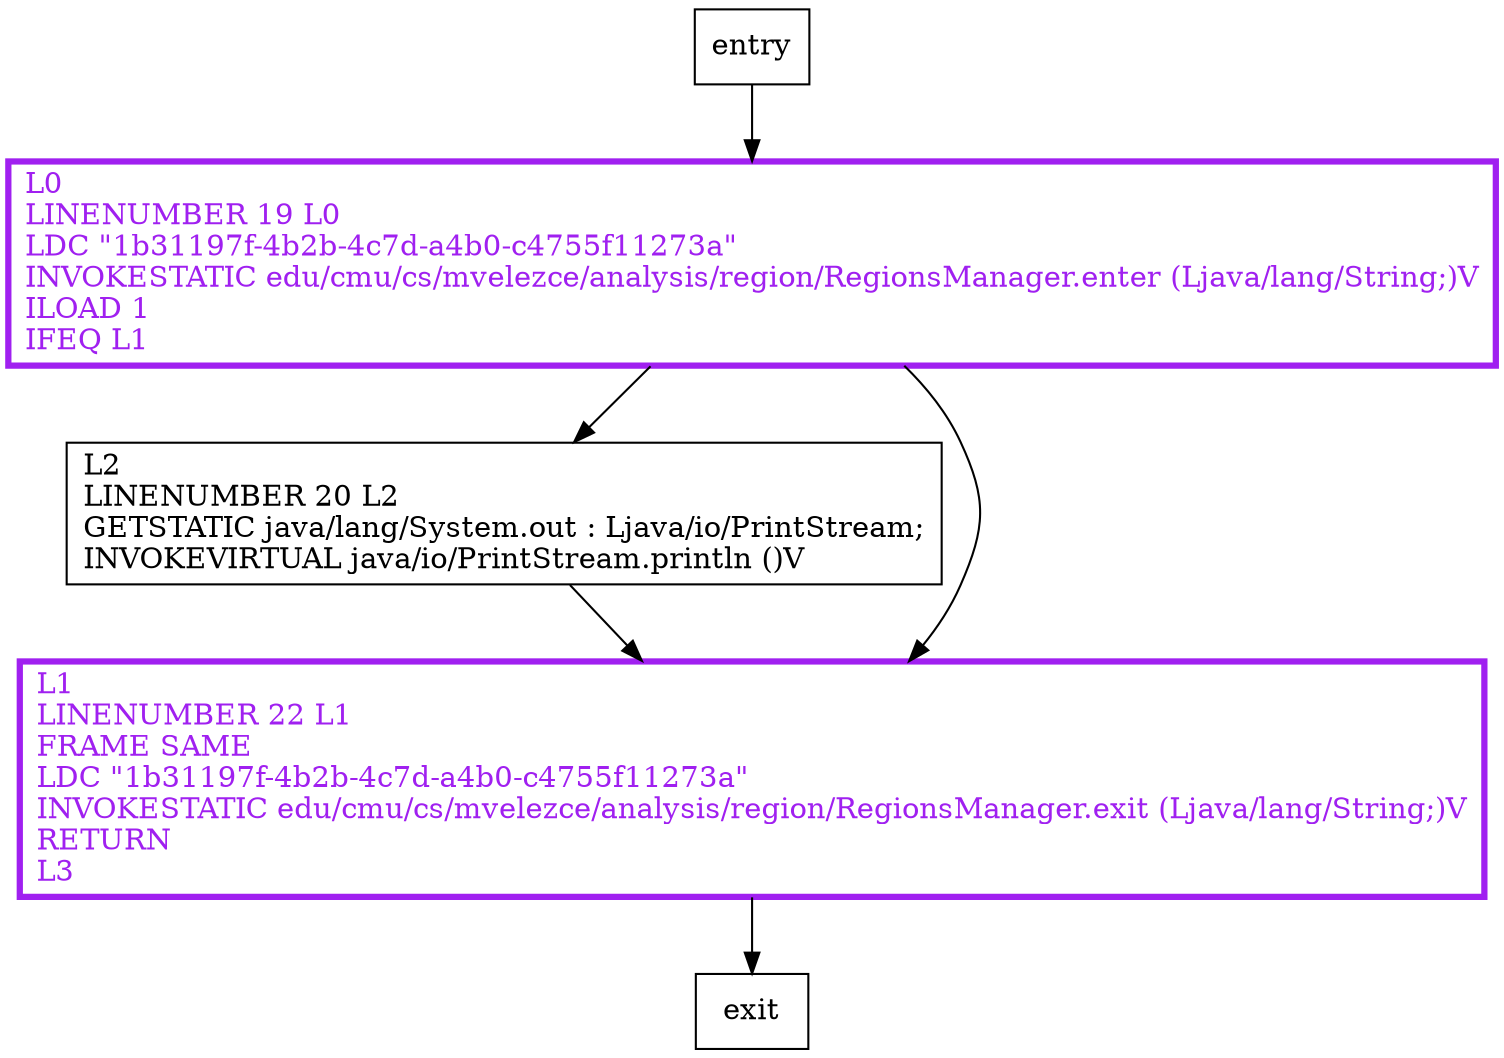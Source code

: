 digraph bar {
node [shape=record];
1613361828 [label="L2\lLINENUMBER 20 L2\lGETSTATIC java/lang/System.out : Ljava/io/PrintStream;\lINVOKEVIRTUAL java/io/PrintStream.println ()V\l"];
1725073500 [label="L0\lLINENUMBER 19 L0\lLDC \"1b31197f-4b2b-4c7d-a4b0-c4755f11273a\"\lINVOKESTATIC edu/cmu/cs/mvelezce/analysis/region/RegionsManager.enter (Ljava/lang/String;)V\lILOAD 1\lIFEQ L1\l"];
737969496 [label="L1\lLINENUMBER 22 L1\lFRAME SAME\lLDC \"1b31197f-4b2b-4c7d-a4b0-c4755f11273a\"\lINVOKESTATIC edu/cmu/cs/mvelezce/analysis/region/RegionsManager.exit (Ljava/lang/String;)V\lRETURN\lL3\l"];
entry;
exit;
entry -> 1725073500;
1613361828 -> 737969496;
1725073500 -> 1613361828;
1725073500 -> 737969496;
737969496 -> exit;
1725073500[fontcolor="purple", penwidth=3, color="purple"];
737969496[fontcolor="purple", penwidth=3, color="purple"];
}
